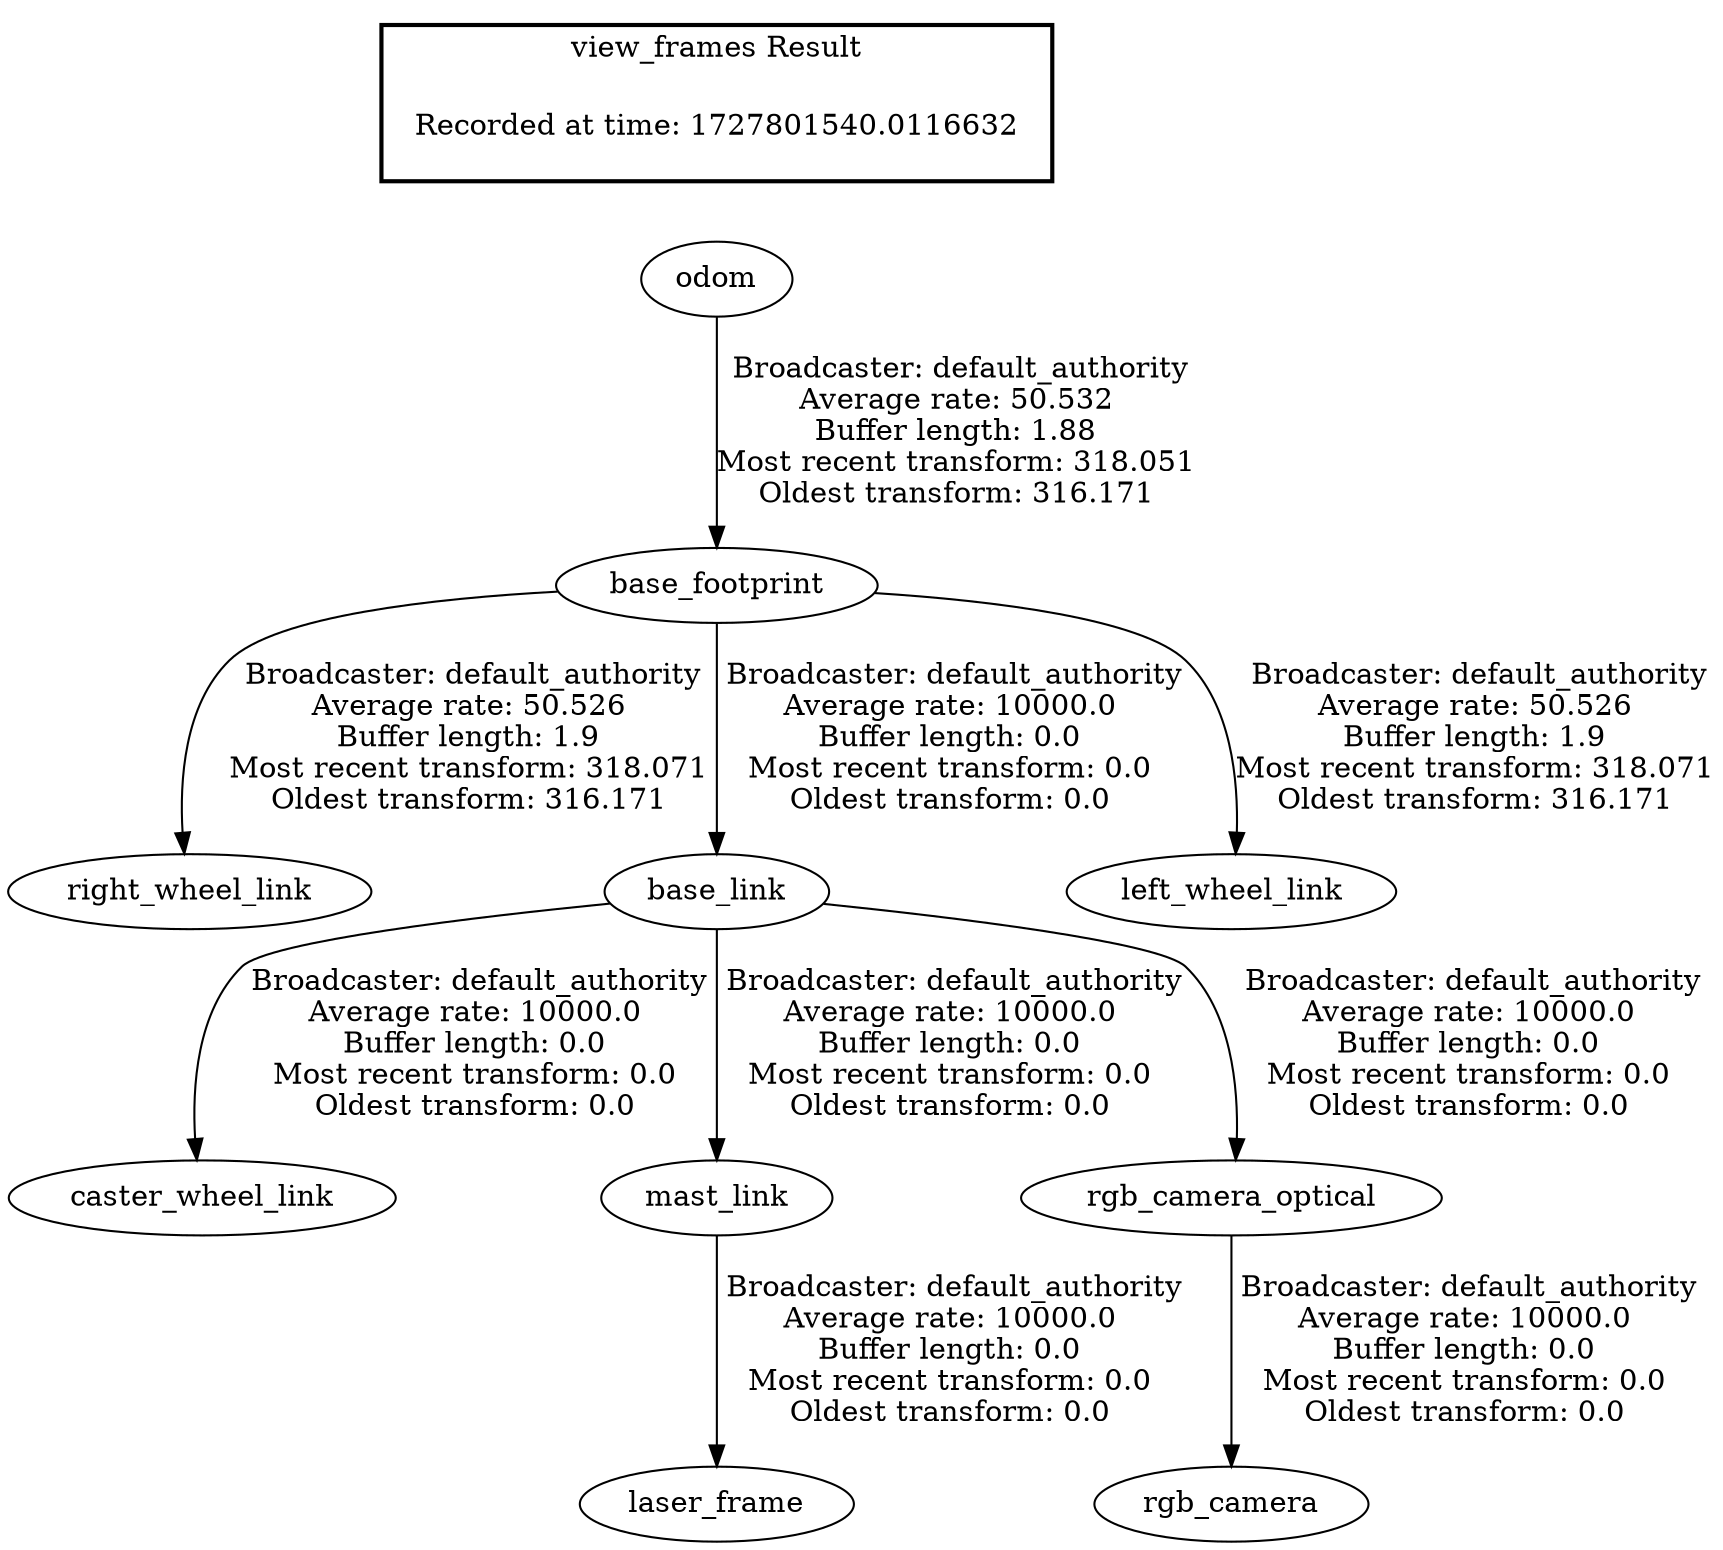 digraph G {
"base_footprint" -> "right_wheel_link"[label=" Broadcaster: default_authority\nAverage rate: 50.526\nBuffer length: 1.9\nMost recent transform: 318.071\nOldest transform: 316.171\n"];
"odom" -> "base_footprint"[label=" Broadcaster: default_authority\nAverage rate: 50.532\nBuffer length: 1.88\nMost recent transform: 318.051\nOldest transform: 316.171\n"];
"base_link" -> "caster_wheel_link"[label=" Broadcaster: default_authority\nAverage rate: 10000.0\nBuffer length: 0.0\nMost recent transform: 0.0\nOldest transform: 0.0\n"];
"base_footprint" -> "base_link"[label=" Broadcaster: default_authority\nAverage rate: 10000.0\nBuffer length: 0.0\nMost recent transform: 0.0\nOldest transform: 0.0\n"];
"base_link" -> "mast_link"[label=" Broadcaster: default_authority\nAverage rate: 10000.0\nBuffer length: 0.0\nMost recent transform: 0.0\nOldest transform: 0.0\n"];
"base_link" -> "rgb_camera_optical"[label=" Broadcaster: default_authority\nAverage rate: 10000.0\nBuffer length: 0.0\nMost recent transform: 0.0\nOldest transform: 0.0\n"];
"mast_link" -> "laser_frame"[label=" Broadcaster: default_authority\nAverage rate: 10000.0\nBuffer length: 0.0\nMost recent transform: 0.0\nOldest transform: 0.0\n"];
"rgb_camera_optical" -> "rgb_camera"[label=" Broadcaster: default_authority\nAverage rate: 10000.0\nBuffer length: 0.0\nMost recent transform: 0.0\nOldest transform: 0.0\n"];
"base_footprint" -> "left_wheel_link"[label=" Broadcaster: default_authority\nAverage rate: 50.526\nBuffer length: 1.9\nMost recent transform: 318.071\nOldest transform: 316.171\n"];
edge [style=invis];
 subgraph cluster_legend { style=bold; color=black; label ="view_frames Result";
"Recorded at time: 1727801540.0116632"[ shape=plaintext ] ;
}->"odom";
}